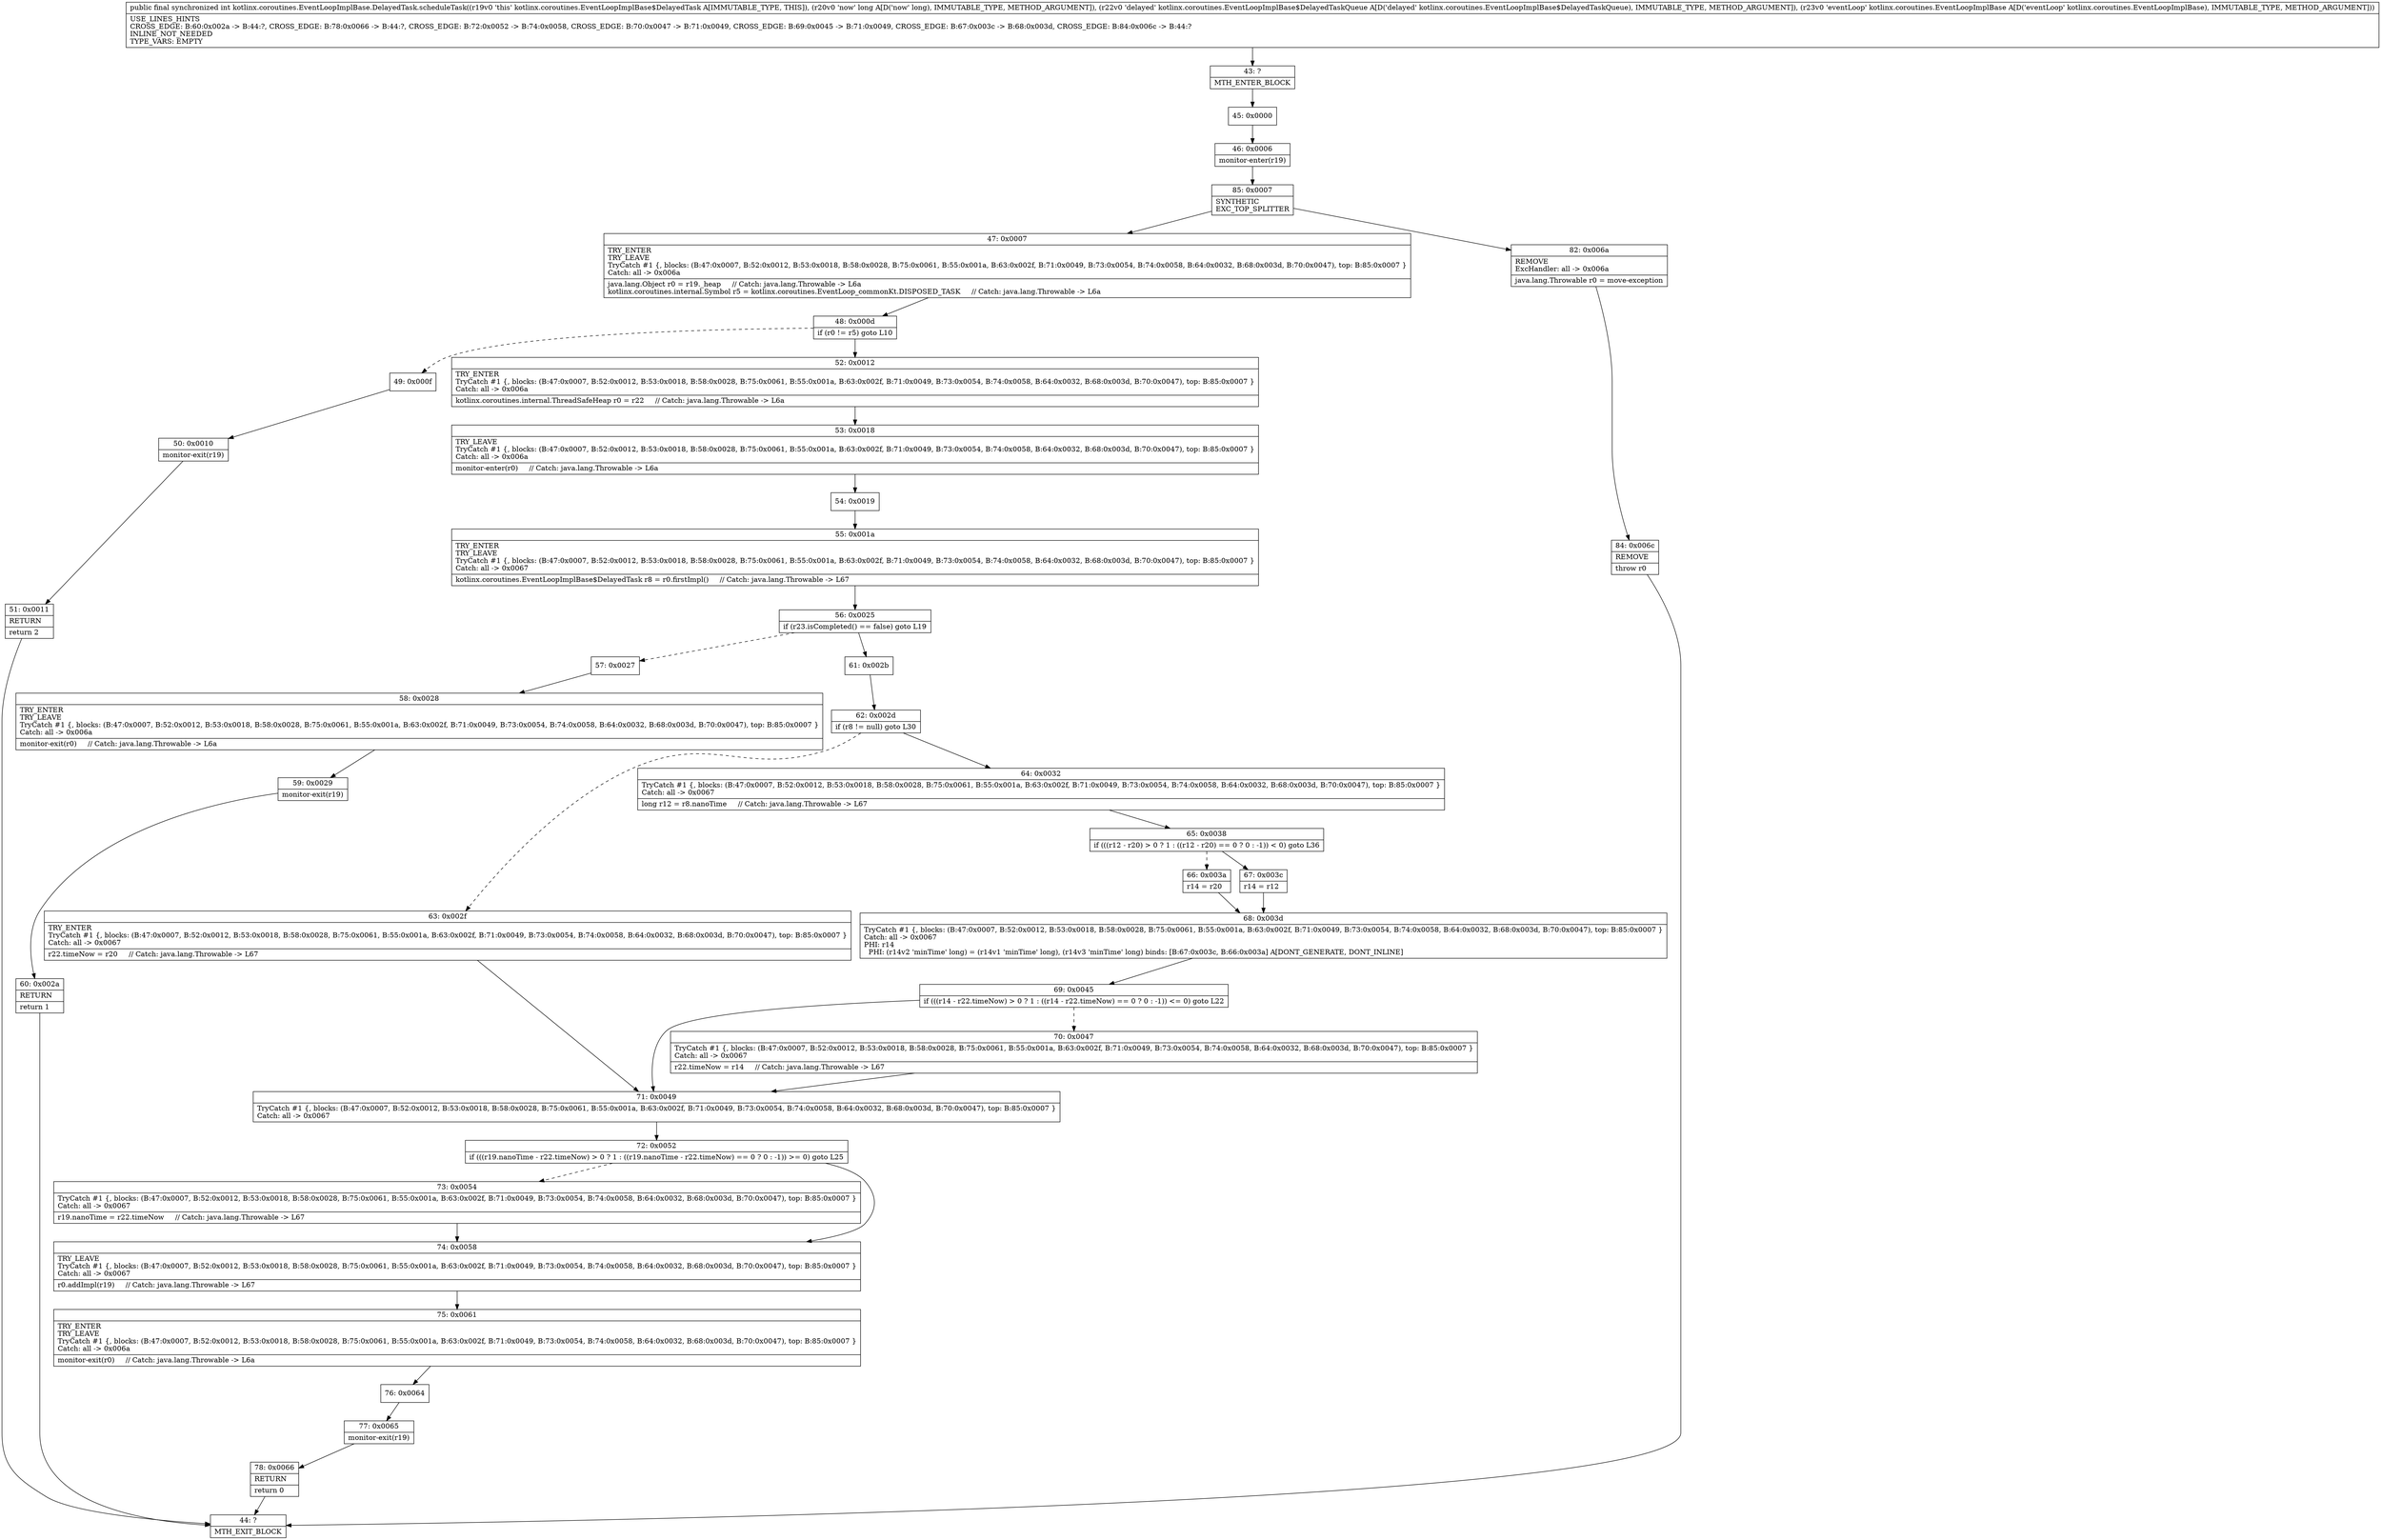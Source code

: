 digraph "CFG forkotlinx.coroutines.EventLoopImplBase.DelayedTask.scheduleTask(JLkotlinx\/coroutines\/EventLoopImplBase$DelayedTaskQueue;Lkotlinx\/coroutines\/EventLoopImplBase;)I" {
Node_43 [shape=record,label="{43\:\ ?|MTH_ENTER_BLOCK\l}"];
Node_45 [shape=record,label="{45\:\ 0x0000}"];
Node_46 [shape=record,label="{46\:\ 0x0006|monitor\-enter(r19)\l}"];
Node_85 [shape=record,label="{85\:\ 0x0007|SYNTHETIC\lEXC_TOP_SPLITTER\l}"];
Node_47 [shape=record,label="{47\:\ 0x0007|TRY_ENTER\lTRY_LEAVE\lTryCatch #1 \{, blocks: (B:47:0x0007, B:52:0x0012, B:53:0x0018, B:58:0x0028, B:75:0x0061, B:55:0x001a, B:63:0x002f, B:71:0x0049, B:73:0x0054, B:74:0x0058, B:64:0x0032, B:68:0x003d, B:70:0x0047), top: B:85:0x0007 \}\lCatch: all \-\> 0x006a\l|java.lang.Object r0 = r19._heap     \/\/ Catch: java.lang.Throwable \-\> L6a\lkotlinx.coroutines.internal.Symbol r5 = kotlinx.coroutines.EventLoop_commonKt.DISPOSED_TASK     \/\/ Catch: java.lang.Throwable \-\> L6a\l}"];
Node_48 [shape=record,label="{48\:\ 0x000d|if (r0 != r5) goto L10\l}"];
Node_49 [shape=record,label="{49\:\ 0x000f}"];
Node_50 [shape=record,label="{50\:\ 0x0010|monitor\-exit(r19)\l}"];
Node_51 [shape=record,label="{51\:\ 0x0011|RETURN\l|return 2\l}"];
Node_44 [shape=record,label="{44\:\ ?|MTH_EXIT_BLOCK\l}"];
Node_52 [shape=record,label="{52\:\ 0x0012|TRY_ENTER\lTryCatch #1 \{, blocks: (B:47:0x0007, B:52:0x0012, B:53:0x0018, B:58:0x0028, B:75:0x0061, B:55:0x001a, B:63:0x002f, B:71:0x0049, B:73:0x0054, B:74:0x0058, B:64:0x0032, B:68:0x003d, B:70:0x0047), top: B:85:0x0007 \}\lCatch: all \-\> 0x006a\l|kotlinx.coroutines.internal.ThreadSafeHeap r0 = r22     \/\/ Catch: java.lang.Throwable \-\> L6a\l}"];
Node_53 [shape=record,label="{53\:\ 0x0018|TRY_LEAVE\lTryCatch #1 \{, blocks: (B:47:0x0007, B:52:0x0012, B:53:0x0018, B:58:0x0028, B:75:0x0061, B:55:0x001a, B:63:0x002f, B:71:0x0049, B:73:0x0054, B:74:0x0058, B:64:0x0032, B:68:0x003d, B:70:0x0047), top: B:85:0x0007 \}\lCatch: all \-\> 0x006a\l|monitor\-enter(r0)     \/\/ Catch: java.lang.Throwable \-\> L6a\l}"];
Node_54 [shape=record,label="{54\:\ 0x0019}"];
Node_55 [shape=record,label="{55\:\ 0x001a|TRY_ENTER\lTRY_LEAVE\lTryCatch #1 \{, blocks: (B:47:0x0007, B:52:0x0012, B:53:0x0018, B:58:0x0028, B:75:0x0061, B:55:0x001a, B:63:0x002f, B:71:0x0049, B:73:0x0054, B:74:0x0058, B:64:0x0032, B:68:0x003d, B:70:0x0047), top: B:85:0x0007 \}\lCatch: all \-\> 0x0067\l|kotlinx.coroutines.EventLoopImplBase$DelayedTask r8 = r0.firstImpl()     \/\/ Catch: java.lang.Throwable \-\> L67\l}"];
Node_56 [shape=record,label="{56\:\ 0x0025|if (r23.isCompleted() == false) goto L19\l}"];
Node_57 [shape=record,label="{57\:\ 0x0027}"];
Node_58 [shape=record,label="{58\:\ 0x0028|TRY_ENTER\lTRY_LEAVE\lTryCatch #1 \{, blocks: (B:47:0x0007, B:52:0x0012, B:53:0x0018, B:58:0x0028, B:75:0x0061, B:55:0x001a, B:63:0x002f, B:71:0x0049, B:73:0x0054, B:74:0x0058, B:64:0x0032, B:68:0x003d, B:70:0x0047), top: B:85:0x0007 \}\lCatch: all \-\> 0x006a\l|monitor\-exit(r0)     \/\/ Catch: java.lang.Throwable \-\> L6a\l}"];
Node_59 [shape=record,label="{59\:\ 0x0029|monitor\-exit(r19)\l}"];
Node_60 [shape=record,label="{60\:\ 0x002a|RETURN\l|return 1\l}"];
Node_61 [shape=record,label="{61\:\ 0x002b}"];
Node_62 [shape=record,label="{62\:\ 0x002d|if (r8 != null) goto L30\l}"];
Node_63 [shape=record,label="{63\:\ 0x002f|TRY_ENTER\lTryCatch #1 \{, blocks: (B:47:0x0007, B:52:0x0012, B:53:0x0018, B:58:0x0028, B:75:0x0061, B:55:0x001a, B:63:0x002f, B:71:0x0049, B:73:0x0054, B:74:0x0058, B:64:0x0032, B:68:0x003d, B:70:0x0047), top: B:85:0x0007 \}\lCatch: all \-\> 0x0067\l|r22.timeNow = r20     \/\/ Catch: java.lang.Throwable \-\> L67\l}"];
Node_71 [shape=record,label="{71\:\ 0x0049|TryCatch #1 \{, blocks: (B:47:0x0007, B:52:0x0012, B:53:0x0018, B:58:0x0028, B:75:0x0061, B:55:0x001a, B:63:0x002f, B:71:0x0049, B:73:0x0054, B:74:0x0058, B:64:0x0032, B:68:0x003d, B:70:0x0047), top: B:85:0x0007 \}\lCatch: all \-\> 0x0067\l}"];
Node_72 [shape=record,label="{72\:\ 0x0052|if (((r19.nanoTime \- r22.timeNow) \> 0 ? 1 : ((r19.nanoTime \- r22.timeNow) == 0 ? 0 : \-1)) \>= 0) goto L25\l}"];
Node_73 [shape=record,label="{73\:\ 0x0054|TryCatch #1 \{, blocks: (B:47:0x0007, B:52:0x0012, B:53:0x0018, B:58:0x0028, B:75:0x0061, B:55:0x001a, B:63:0x002f, B:71:0x0049, B:73:0x0054, B:74:0x0058, B:64:0x0032, B:68:0x003d, B:70:0x0047), top: B:85:0x0007 \}\lCatch: all \-\> 0x0067\l|r19.nanoTime = r22.timeNow     \/\/ Catch: java.lang.Throwable \-\> L67\l}"];
Node_74 [shape=record,label="{74\:\ 0x0058|TRY_LEAVE\lTryCatch #1 \{, blocks: (B:47:0x0007, B:52:0x0012, B:53:0x0018, B:58:0x0028, B:75:0x0061, B:55:0x001a, B:63:0x002f, B:71:0x0049, B:73:0x0054, B:74:0x0058, B:64:0x0032, B:68:0x003d, B:70:0x0047), top: B:85:0x0007 \}\lCatch: all \-\> 0x0067\l|r0.addImpl(r19)     \/\/ Catch: java.lang.Throwable \-\> L67\l}"];
Node_75 [shape=record,label="{75\:\ 0x0061|TRY_ENTER\lTRY_LEAVE\lTryCatch #1 \{, blocks: (B:47:0x0007, B:52:0x0012, B:53:0x0018, B:58:0x0028, B:75:0x0061, B:55:0x001a, B:63:0x002f, B:71:0x0049, B:73:0x0054, B:74:0x0058, B:64:0x0032, B:68:0x003d, B:70:0x0047), top: B:85:0x0007 \}\lCatch: all \-\> 0x006a\l|monitor\-exit(r0)     \/\/ Catch: java.lang.Throwable \-\> L6a\l}"];
Node_76 [shape=record,label="{76\:\ 0x0064}"];
Node_77 [shape=record,label="{77\:\ 0x0065|monitor\-exit(r19)\l}"];
Node_78 [shape=record,label="{78\:\ 0x0066|RETURN\l|return 0\l}"];
Node_64 [shape=record,label="{64\:\ 0x0032|TryCatch #1 \{, blocks: (B:47:0x0007, B:52:0x0012, B:53:0x0018, B:58:0x0028, B:75:0x0061, B:55:0x001a, B:63:0x002f, B:71:0x0049, B:73:0x0054, B:74:0x0058, B:64:0x0032, B:68:0x003d, B:70:0x0047), top: B:85:0x0007 \}\lCatch: all \-\> 0x0067\l|long r12 = r8.nanoTime     \/\/ Catch: java.lang.Throwable \-\> L67\l}"];
Node_65 [shape=record,label="{65\:\ 0x0038|if (((r12 \- r20) \> 0 ? 1 : ((r12 \- r20) == 0 ? 0 : \-1)) \< 0) goto L36\l}"];
Node_66 [shape=record,label="{66\:\ 0x003a|r14 = r20\l}"];
Node_68 [shape=record,label="{68\:\ 0x003d|TryCatch #1 \{, blocks: (B:47:0x0007, B:52:0x0012, B:53:0x0018, B:58:0x0028, B:75:0x0061, B:55:0x001a, B:63:0x002f, B:71:0x0049, B:73:0x0054, B:74:0x0058, B:64:0x0032, B:68:0x003d, B:70:0x0047), top: B:85:0x0007 \}\lCatch: all \-\> 0x0067\lPHI: r14 \l  PHI: (r14v2 'minTime' long) = (r14v1 'minTime' long), (r14v3 'minTime' long) binds: [B:67:0x003c, B:66:0x003a] A[DONT_GENERATE, DONT_INLINE]\l}"];
Node_69 [shape=record,label="{69\:\ 0x0045|if (((r14 \- r22.timeNow) \> 0 ? 1 : ((r14 \- r22.timeNow) == 0 ? 0 : \-1)) \<= 0) goto L22\l}"];
Node_70 [shape=record,label="{70\:\ 0x0047|TryCatch #1 \{, blocks: (B:47:0x0007, B:52:0x0012, B:53:0x0018, B:58:0x0028, B:75:0x0061, B:55:0x001a, B:63:0x002f, B:71:0x0049, B:73:0x0054, B:74:0x0058, B:64:0x0032, B:68:0x003d, B:70:0x0047), top: B:85:0x0007 \}\lCatch: all \-\> 0x0067\l|r22.timeNow = r14     \/\/ Catch: java.lang.Throwable \-\> L67\l}"];
Node_67 [shape=record,label="{67\:\ 0x003c|r14 = r12\l}"];
Node_82 [shape=record,label="{82\:\ 0x006a|REMOVE\lExcHandler: all \-\> 0x006a\l|java.lang.Throwable r0 = move\-exception\l}"];
Node_84 [shape=record,label="{84\:\ 0x006c|REMOVE\l|throw r0\l}"];
MethodNode[shape=record,label="{public final synchronized int kotlinx.coroutines.EventLoopImplBase.DelayedTask.scheduleTask((r19v0 'this' kotlinx.coroutines.EventLoopImplBase$DelayedTask A[IMMUTABLE_TYPE, THIS]), (r20v0 'now' long A[D('now' long), IMMUTABLE_TYPE, METHOD_ARGUMENT]), (r22v0 'delayed' kotlinx.coroutines.EventLoopImplBase$DelayedTaskQueue A[D('delayed' kotlinx.coroutines.EventLoopImplBase$DelayedTaskQueue), IMMUTABLE_TYPE, METHOD_ARGUMENT]), (r23v0 'eventLoop' kotlinx.coroutines.EventLoopImplBase A[D('eventLoop' kotlinx.coroutines.EventLoopImplBase), IMMUTABLE_TYPE, METHOD_ARGUMENT]))  | USE_LINES_HINTS\lCROSS_EDGE: B:60:0x002a \-\> B:44:?, CROSS_EDGE: B:78:0x0066 \-\> B:44:?, CROSS_EDGE: B:72:0x0052 \-\> B:74:0x0058, CROSS_EDGE: B:70:0x0047 \-\> B:71:0x0049, CROSS_EDGE: B:69:0x0045 \-\> B:71:0x0049, CROSS_EDGE: B:67:0x003c \-\> B:68:0x003d, CROSS_EDGE: B:84:0x006c \-\> B:44:?\lINLINE_NOT_NEEDED\lTYPE_VARS: EMPTY\l}"];
MethodNode -> Node_43;Node_43 -> Node_45;
Node_45 -> Node_46;
Node_46 -> Node_85;
Node_85 -> Node_47;
Node_85 -> Node_82;
Node_47 -> Node_48;
Node_48 -> Node_49[style=dashed];
Node_48 -> Node_52;
Node_49 -> Node_50;
Node_50 -> Node_51;
Node_51 -> Node_44;
Node_52 -> Node_53;
Node_53 -> Node_54;
Node_54 -> Node_55;
Node_55 -> Node_56;
Node_56 -> Node_57[style=dashed];
Node_56 -> Node_61;
Node_57 -> Node_58;
Node_58 -> Node_59;
Node_59 -> Node_60;
Node_60 -> Node_44;
Node_61 -> Node_62;
Node_62 -> Node_63[style=dashed];
Node_62 -> Node_64;
Node_63 -> Node_71;
Node_71 -> Node_72;
Node_72 -> Node_73[style=dashed];
Node_72 -> Node_74;
Node_73 -> Node_74;
Node_74 -> Node_75;
Node_75 -> Node_76;
Node_76 -> Node_77;
Node_77 -> Node_78;
Node_78 -> Node_44;
Node_64 -> Node_65;
Node_65 -> Node_66[style=dashed];
Node_65 -> Node_67;
Node_66 -> Node_68;
Node_68 -> Node_69;
Node_69 -> Node_70[style=dashed];
Node_69 -> Node_71;
Node_70 -> Node_71;
Node_67 -> Node_68;
Node_82 -> Node_84;
Node_84 -> Node_44;
}

